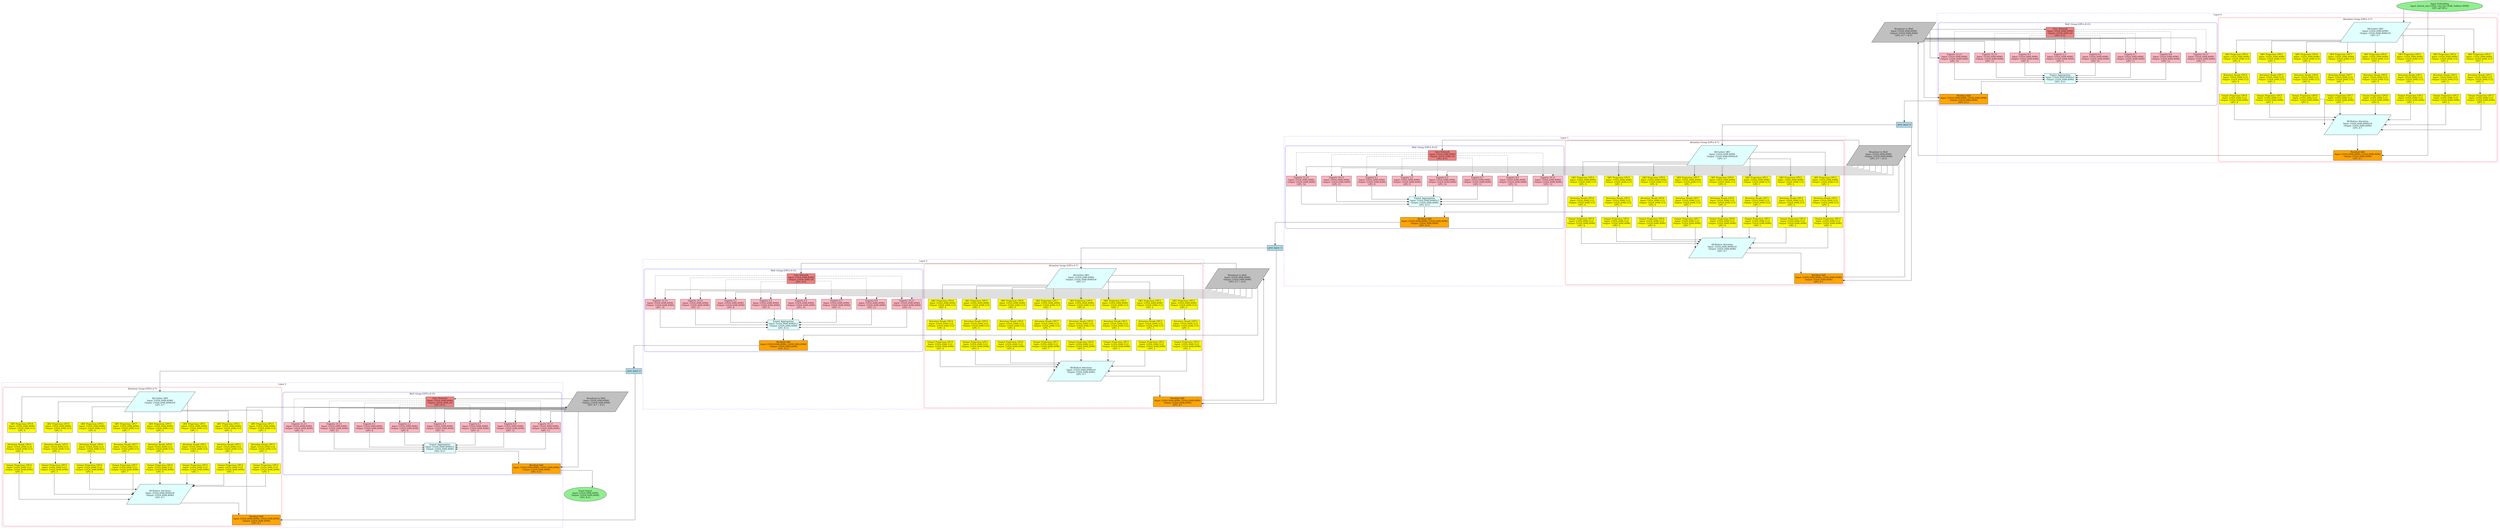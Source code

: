 digraph ma_separation_moe_model {
	graph [bb="0,0,16902,3583",
		nodesep=0.5,
		rankdir=TB,
		ranksep=1.0,
		splines=ortho
	];
	node [fillcolor=lightblue,
		label="\N",
		shape=rectangle,
		style=filled
	];
	subgraph cluster_layer_0 {
		graph [bb="13088,2482,16894,3498",
			color=purple,
			label="Layer 0",
			lheight=0.21,
			lp="14991,3486.5",
			lwidth=0.76,
			style=dashed
		];
		subgraph cluster_attention_0 {
			graph [bb="14995,2490,16886,3467",
				color=red,
				label="Attention Group (GPUs 0-7)",
				lheight=0.21,
				lp="15940,3455.5",
				lwidth=2.75,
				style=rounded
			];
			l0_qkv_all_gather	[fillcolor=lightcyan,
				height=1.8889,
				label="All-Gather QKV
Input: [1024,2048,4096]
Output: [1024,2048,4096]×8
GPU: 0-7",
				pos="16060,3368",
				shape=parallelogram,
				width=6.4509];
			l0_qkv_gpu0	[fillcolor=yellow,
				height=0.94444,
				label="QKV Projection GPU0
Input: [1024,2048,4096]
Output: [1024,2048,512]
GPU: 0",
				pos="16060,3194",
				width=2.6944];
			l0_qkv_all_gather -> l0_qkv_gpu0	[pos="e,16060,3228.1 16060,3299.7 16060,3299.7 16060,3238.1 16060,3238.1"];
			l0_qkv_gpu1	[fillcolor=yellow,
				height=0.94444,
				label="QKV Projection GPU1
Input: [1024,2048,4096]
Output: [1024,2048,512]
GPU: 1",
				pos="16294,3194",
				width=2.6944];
			l0_qkv_all_gather -> l0_qkv_gpu1	[pos="e,16245,3228.1 16245,3367.5 16245,3367.5 16245,3238.1 16245,3238.1"];
			l0_qkv_gpu2	[fillcolor=yellow,
				height=0.94444,
				label="QKV Projection GPU2
Input: [1024,2048,4096]
Output: [1024,2048,512]
GPU: 2",
				pos="16530,3194",
				width=2.6944];
			l0_qkv_all_gather -> l0_qkv_gpu2	[pos="e,16530,3228.3 16229,3345 16364,3345 16530,3345 16530,3345 16530,3345 16530,3238.3 16530,3238.3"];
			l0_qkv_gpu3	[fillcolor=yellow,
				height=0.94444,
				label="QKV Projection GPU3
Input: [1024,2048,4096]
Output: [1024,2048,512]
GPU: 3",
				pos="16765,3194",
				width=2.6944];
			l0_qkv_all_gather -> l0_qkv_gpu3	[pos="e,16729,3228.1 16261,3390 16457,3390 16729,3390 16729,3390 16729,3390 16729,3238.1 16729,3238.1"];
			l0_qkv_gpu4	[fillcolor=yellow,
				height=0.94444,
				label="QKV Projection GPU4
Input: [1024,2048,4096]
Output: [1024,2048,512]
GPU: 4",
				pos="15118,3194",
				width=2.6944];
			l0_qkv_all_gather -> l0_qkv_gpu4	[pos="e,15118,3228 15838,3315 15559,3315 15118,3315 15118,3315 15118,3315 15118,3238 15118,3238"];
			l0_qkv_gpu5	[fillcolor=yellow,
				height=0.94444,
				label="QKV Projection GPU5
Input: [1024,2048,4096]
Output: [1024,2048,512]
GPU: 5",
				pos="15357,3194",
				width=2.6944];
			l0_qkv_all_gather -> l0_qkv_gpu5	[pos="e,15357,3228.2 15834,3309 15628,3309 15357,3309 15357,3309 15357,3309 15357,3238.2 15357,3238.2"];
			l0_qkv_gpu6	[fillcolor=yellow,
				height=0.94444,
				label="QKV Projection GPU6
Input: [1024,2048,4096]
Output: [1024,2048,512]
GPU: 6",
				pos="15594,3194",
				width=2.6944];
			l0_qkv_all_gather -> l0_qkv_gpu6	[pos="e,15594,3228.2 15829,3303 15712,3303 15594,3303 15594,3303 15594,3303 15594,3238.2 15594,3238.2"];
			l0_qkv_gpu7	[fillcolor=yellow,
				height=0.94444,
				label="QKV Projection GPU7
Input: [1024,2048,4096]
Output: [1024,2048,512]
GPU: 7",
				pos="15828,3194",
				width=2.6944];
			l0_qkv_all_gather -> l0_qkv_gpu7	[pos="e,15876,3228.1 15876,3299.7 15876,3299.7 15876,3238.1 15876,3238.1"];
			l0_attn_gpu0	[fillcolor=yellow,
				height=0.94444,
				label="Attention Heads GPU0
Input: [1024,2048,512]
Output: [1024,2048,512]
GPU: 0",
				pos="16060,3054",
				width=2.6944];
			l0_qkv_gpu0 -> l0_attn_gpu0	[pos="e,16060,3088.4 16060,3159.8 16060,3159.8 16060,3098.4 16060,3098.4"];
			l0_out_gpu0	[fillcolor=yellow,
				height=0.94444,
				label="Output Projection GPU0
Input: [1024,2048,512]
Output: [1024,2048,4096]
GPU: 0",
				pos="16060,2914",
				width=2.8194];
			l0_attn_gpu0 -> l0_out_gpu0	[pos="e,16060,2948.4 16060,3019.8 16060,3019.8 16060,2958.4 16060,2958.4"];
			l0_attn_all_reduce	[fillcolor=lightcyan,
				height=1.8889,
				label="All-Reduce Attention
Input: [1024,2048,4096]×8
Output: [1024,2048,4096]
GPU: 0-7",
				pos="15940,2740",
				shape=parallelogram,
				width=6.1053];
			l0_out_gpu0 -> l0_attn_all_reduce	[pos="e,16059,2808.1 16059,2879.6 16059,2879.6 16059,2818.1 16059,2818.1"];
			l0_attn_gpu1	[fillcolor=yellow,
				height=0.94444,
				label="Attention Heads GPU1
Input: [1024,2048,512]
Output: [1024,2048,512]
GPU: 1",
				pos="16296,3054",
				width=2.6944];
			l0_qkv_gpu1 -> l0_attn_gpu1	[pos="e,16295,3088.4 16295,3159.8 16295,3159.8 16295,3098.4 16295,3098.4"];
			l0_out_gpu1	[fillcolor=yellow,
				height=0.94444,
				label="Output Projection GPU1
Input: [1024,2048,512]
Output: [1024,2048,4096]
GPU: 1",
				pos="16299,2914",
				width=2.8194];
			l0_attn_gpu1 -> l0_out_gpu1	[pos="e,16296,2948.4 16296,3019.8 16296,3019.8 16296,2958.4 16296,2958.4"];
			l0_out_gpu1 -> l0_attn_all_reduce	[pos="e,16137,2774 16299,2879.8 16299,2838.3 16299,2774 16299,2774 16299,2774 16147,2774 16147,2774"];
			l0_attn_gpu2	[fillcolor=yellow,
				height=0.94444,
				label="Attention Heads GPU2
Input: [1024,2048,512]
Output: [1024,2048,512]
GPU: 2",
				pos="16533,3054",
				width=2.6944];
			l0_qkv_gpu2 -> l0_attn_gpu2	[pos="e,16532,3088.4 16532,3159.8 16532,3159.8 16532,3098.4 16532,3098.4"];
			l0_out_gpu2	[fillcolor=yellow,
				height=0.94444,
				label="Output Projection GPU2
Input: [1024,2048,512]
Output: [1024,2048,4096]
GPU: 2",
				pos="16538,2914",
				width=2.8194];
			l0_attn_gpu2 -> l0_out_gpu2	[pos="e,16533,2948.4 16533,3019.8 16533,3019.8 16533,2958.4 16533,2958.4"];
			l0_out_gpu2 -> l0_attn_all_reduce	[pos="e,16115,2740 16538,2879.6 16538,2828.9 16538,2740 16538,2740 16538,2740 16125,2740 16125,2740"];
			l0_attn_gpu3	[fillcolor=yellow,
				height=0.94444,
				label="Attention Heads GPU3
Input: [1024,2048,512]
Output: [1024,2048,512]
GPU: 3",
				pos="16769,3054",
				width=2.6944];
			l0_qkv_gpu3 -> l0_attn_gpu3	[pos="e,16767,3088.4 16767,3159.8 16767,3159.8 16767,3098.4 16767,3098.4"];
			l0_out_gpu3	[fillcolor=yellow,
				height=0.94444,
				label="Output Projection GPU3
Input: [1024,2048,512]
Output: [1024,2048,4096]
GPU: 3",
				pos="16777,2914",
				width=2.8194];
			l0_attn_gpu3 -> l0_out_gpu3	[pos="e,16771,2948.4 16771,3019.8 16771,3019.8 16771,2958.4 16771,2958.4"];
			l0_out_gpu3 -> l0_attn_all_reduce	[pos="e,16093,2706 16777,2879.7 16777,2820.6 16777,2706 16777,2706 16777,2706 16103,2706 16103,2706"];
			l0_attn_gpu4	[fillcolor=yellow,
				height=0.94444,
				label="Attention Heads GPU4
Input: [1024,2048,512]
Output: [1024,2048,512]
GPU: 4",
				pos="15111,3054",
				width=2.6944];
			l0_qkv_gpu4 -> l0_attn_gpu4	[pos="e,15114,3088.4 15114,3159.8 15114,3159.8 15114,3098.4 15114,3098.4"];
			l0_out_gpu4	[fillcolor=yellow,
				height=0.94444,
				label="Output Projection GPU4
Input: [1024,2048,512]
Output: [1024,2048,4096]
GPU: 4",
				pos="15104,2914",
				width=2.8194];
			l0_attn_gpu4 -> l0_out_gpu4	[pos="e,15110,2948.4 15110,3019.8 15110,3019.8 15110,2958.4 15110,2958.4"];
			l0_out_gpu4 -> l0_attn_all_reduce	[pos="e,15785,2770 15104,2879.9 15104,2837.3 15104,2770 15104,2770 15104,2770 15775,2770 15775,2770"];
			l0_attn_gpu5	[fillcolor=yellow,
				height=0.94444,
				label="Attention Heads GPU5
Input: [1024,2048,512]
Output: [1024,2048,512]
GPU: 5",
				pos="15356,3054",
				width=2.6944];
			l0_qkv_gpu5 -> l0_attn_gpu5	[pos="e,15356,3088.4 15356,3159.8 15356,3159.8 15356,3098.4 15356,3098.4"];
			l0_out_gpu5	[fillcolor=yellow,
				height=0.94444,
				label="Output Projection GPU5
Input: [1024,2048,512]
Output: [1024,2048,4096]
GPU: 5",
				pos="15343,2914",
				width=2.8194];
			l0_attn_gpu5 -> l0_out_gpu5	[pos="e,15352,2948.4 15352,3019.8 15352,3019.8 15352,2958.4 15352,2958.4"];
			l0_out_gpu5 -> l0_attn_all_reduce	[pos="e,15794,2783 15343,2879.9 15343,2841.1 15343,2783 15343,2783 15343,2783 15784,2783 15784,2783"];
			l0_attn_gpu6	[fillcolor=yellow,
				height=0.94444,
				label="Attention Heads GPU6
Input: [1024,2048,512]
Output: [1024,2048,512]
GPU: 6",
				pos="15591,3054",
				width=2.6944];
			l0_qkv_gpu6 -> l0_attn_gpu6	[pos="e,15592,3088.4 15592,3159.8 15592,3159.8 15592,3098.4 15592,3098.4"];
			l0_out_gpu6	[fillcolor=yellow,
				height=0.94444,
				label="Output Projection GPU6
Input: [1024,2048,512]
Output: [1024,2048,4096]
GPU: 6",
				pos="15582,2914",
				width=2.8194];
			l0_attn_gpu6 -> l0_out_gpu6	[pos="e,15589,2948.4 15589,3019.8 15589,3019.8 15589,2958.4 15589,2958.4"];
			l0_out_gpu6 -> l0_attn_all_reduce	[pos="e,15802,2795 15582,2879.9 15582,2844.7 15582,2795 15582,2795 15582,2795 15792,2795 15792,2795"];
			l0_attn_gpu7	[fillcolor=yellow,
				height=0.94444,
				label="Attention Heads GPU7
Input: [1024,2048,512]
Output: [1024,2048,512]
GPU: 7",
				pos="15823,3054",
				width=2.6944];
			l0_qkv_gpu7 -> l0_attn_gpu7	[pos="e,15826,3088.4 15826,3159.8 15826,3159.8 15826,3098.4 15826,3098.4"];
			l0_out_gpu7	[fillcolor=yellow,
				height=0.94444,
				label="Output Projection GPU7
Input: [1024,2048,512]
Output: [1024,2048,4096]
GPU: 7",
				pos="15821,2914",
				width=2.8194];
			l0_attn_gpu7 -> l0_out_gpu7	[pos="e,15823,2948.4 15823,3019.8 15823,3019.8 15823,2958.4 15823,2958.4"];
			l0_out_gpu7 -> l0_attn_all_reduce	[pos="e,15821,2808.1 15821,2879.6 15821,2879.6 15821,2818.1 15821,2818.1"];
			l0_attn_res	[fillcolor=orange,
				height=0.94444,
				label="Residual Add
Input: [1024,2048,4096], [1024,2048,4096]
Output: [1024,2048,4096]
GPU: 0-7",
				pos="15940,2532",
				width=4.5556];
			l0_attn_all_reduce -> l0_attn_res	[pos="e,15940,2566.1 15940,2671.9 15940,2671.9 15940,2576.1 15940,2576.1"];
		}
		subgraph cluster_moe_0 {
			graph [bb="13096,2872,14987,3433",
				color=blue,
				label="MoE Group (GPUs 8-15)",
				lheight=0.21,
				lp="14042,3421.5",
				lwidth=2.40,
				style=rounded
			];
			l0_moe_gate	[fillcolor=lightcoral,
				height=0.94444,
				label="Gate Network
Input: [1024,2048,4096]
Output: [1024,2048,16]
GPU: 8-15",
				pos="13922,3368",
				width=2.6528];
			l0_exp_gpu8	[fillcolor=lightpink,
				height=0.94444,
				label="Experts 0,1
Input: [1024,2048,4096]
Output: [1024,2048,4096]
GPU: 8",
				pos="13683,3194",
				width=2.8194];
			l0_moe_gate -> l0_exp_gpu8	[pos="e,13717,3228.3 13826,3347 13773,3347 13717,3347 13717,3347 13717,3347 13717,3238.3 13717,3238.3",
				style=dashed];
			l0_exp_gpu9	[fillcolor=lightpink,
				height=0.94444,
				label="Experts 2,3
Input: [1024,2048,4096]
Output: [1024,2048,4096]
GPU: 9",
				pos="13922,3194",
				width=2.8194];
			l0_moe_gate -> l0_exp_gpu9	[pos="e,13954,3228 13954,3333.6 13954,3333.6 13954,3238 13954,3238",
				style=dashed];
			l0_exp_gpu10	[fillcolor=lightpink,
				height=0.94444,
				label="Experts 4,5
Input: [1024,2048,4096]
Output: [1024,2048,4096]
GPU: 10",
				pos="14161,3194",
				width=2.8194];
			l0_moe_gate -> l0_exp_gpu10	[pos="e,14195,3228.3 14018,3347 14096,3347 14195,3347 14195,3347 14195,3347 14195,3238.3 14195,3238.3",
				style=dashed];
			l0_exp_gpu11	[fillcolor=lightpink,
				height=0.94444,
				label="Experts 6,7
Input: [1024,2048,4096]
Output: [1024,2048,4096]
GPU: 11",
				pos="14400,3194",
				width=2.8194];
			l0_moe_gate -> l0_exp_gpu11	[pos="e,14434,3228.2 14018,3361 14166,3361 14434,3361 14434,3361 14434,3361 14434,3238.2 14434,3238.2",
				style=dashed];
			l0_exp_gpu12	[fillcolor=lightpink,
				height=0.94444,
				label="Experts 8,9
Input: [1024,2048,4096]
Output: [1024,2048,4096]
GPU: 12",
				pos="14639,3194",
				width=2.8194];
			l0_moe_gate -> l0_exp_gpu12	[pos="e,14673,3228.3 14018,3374 14220,3374 14673,3374 14673,3374 14673,3374 14673,3238.3 14673,3238.3",
				style=dashed];
			l0_exp_gpu13	[fillcolor=lightpink,
				height=0.94444,
				label="Experts 10,11
Input: [1024,2048,4096]
Output: [1024,2048,4096]
GPU: 13",
				pos="14878,3194",
				width=2.8194];
			l0_moe_gate -> l0_exp_gpu13	[pos="e,14912,3228.2 14018,3388 14266,3388 14912,3388 14912,3388 14912,3388 14912,3238.2 14912,3238.2",
				style=dashed];
			l0_exp_gpu14	[fillcolor=lightpink,
				height=0.94444,
				label="Experts 12,13
Input: [1024,2048,4096]
Output: [1024,2048,4096]
GPU: 14",
				pos="13205,3194",
				width=2.8194];
			l0_moe_gate -> l0_exp_gpu14	[pos="e,13205,3228.3 13826,3374 13631,3374 13205,3374 13205,3374 13205,3374 13205,3238.3 13205,3238.3",
				style=dashed];
			l0_exp_gpu15	[fillcolor=lightpink,
				height=0.94444,
				label="Experts 14,15
Input: [1024,2048,4096]
Output: [1024,2048,4096]
GPU: 15",
				pos="13444,3194",
				width=2.8194];
			l0_moe_gate -> l0_exp_gpu15	[pos="e,13478,3228.2 13826,3361 13696,3361 13478,3361 13478,3361 13478,3361 13478,3238.2 13478,3238.2",
				style=dashed];
			l0_moe_agg	[fillcolor=lightcyan,
				height=0.94444,
				label="Expert Aggregation
Input: [1024,2048,4096]×2
Output: [1024,2048,4096]
GPU: 8-15",
				pos="13922,3054",
				width=2.9444];
			l0_exp_gpu8 -> l0_moe_agg	[pos="e,13816,3074 13683,3159.9 13683,3124.5 13683,3074 13683,3074 13683,3074 13806,3074 13806,3074"];
			l0_exp_gpu9 -> l0_moe_agg	[pos="e,13922,3088.4 13922,3159.8 13922,3159.8 13922,3098.4 13922,3098.4"];
			l0_exp_gpu10 -> l0_moe_agg	[pos="e,14028,3074 14161,3159.9 14161,3124.5 14161,3074 14161,3074 14161,3074 14038,3074 14038,3074"];
			l0_exp_gpu11 -> l0_moe_agg	[pos="e,14028,3060 14400,3159.8 14400,3120.1 14400,3060 14400,3060 14400,3060 14038,3060 14038,3060"];
			l0_exp_gpu12 -> l0_moe_agg	[pos="e,14028,3047 14639,3159.9 14639,3116.5 14639,3047 14639,3047 14639,3047 14038,3047 14038,3047"];
			l0_exp_gpu13 -> l0_moe_agg	[pos="e,14028,3033 14878,3159.9 14878,3112.6 14878,3033 14878,3033 14878,3033 14038,3033 14038,3033"];
			l0_exp_gpu14 -> l0_moe_agg	[pos="e,13816,3047 13205,3159.9 13205,3116.5 13205,3047 13205,3047 13205,3047 13806,3047 13806,3047"];
			l0_exp_gpu15 -> l0_moe_agg	[pos="e,13816,3060 13489,3159.8 13489,3120.1 13489,3060 13489,3060 13489,3060 13806,3060 13806,3060"];
			l0_moe_res	[fillcolor=orange,
				height=0.94444,
				label="Residual Add
Input: [1024,2048,4096], [1024,2048,4096]
Output: [1024,2048,4096]
GPU: 8-15",
				pos="13268,2914",
				width=4.5556];
			l0_moe_agg -> l0_moe_res	[pos="e,13387,2948.1 13816,3033 13660,3033 13387,3033 13387,3033 13387,3033 13387,2958.1 13387,2958.1"];
		}
	}
	subgraph cluster_layer_1 {
		graph [bb="8674,1646,12480,2662",
			color=purple,
			label="Layer 1",
			lheight=0.21,
			lp="10577,2650.5",
			lwidth=0.76,
			style=dashed
		];
		subgraph cluster_attention_1 {
			graph [bb="10581,1654,12472,2631",
				color=red,
				label="Attention Group (GPUs 0-7)",
				lheight=0.21,
				lp="11526,2619.5",
				lwidth=2.75,
				style=rounded
			];
			l1_qkv_all_gather	[fillcolor=lightcyan,
				height=1.8889,
				label="All-Gather QKV
Input: [1024,2048,4096]
Output: [1024,2048,4096]×8
GPU: 0-7",
				pos="11646,2532",
				shape=parallelogram,
				width=6.4509];
			l1_qkv_gpu0	[fillcolor=yellow,
				height=0.94444,
				label="QKV Projection GPU0
Input: [1024,2048,4096]
Output: [1024,2048,512]
GPU: 0",
				pos="11646,2358",
				width=2.6944];
			l1_qkv_all_gather -> l1_qkv_gpu0	[pos="e,11646,2392.1 11646,2463.7 11646,2463.7 11646,2402.1 11646,2402.1"];
			l1_qkv_gpu1	[fillcolor=yellow,
				height=0.94444,
				label="QKV Projection GPU1
Input: [1024,2048,4096]
Output: [1024,2048,512]
GPU: 1",
				pos="11880,2358",
				width=2.6944];
			l1_qkv_all_gather -> l1_qkv_gpu1	[pos="e,11831,2392.1 11831,2531.5 11831,2531.5 11831,2402.1 11831,2402.1"];
			l1_qkv_gpu2	[fillcolor=yellow,
				height=0.94444,
				label="QKV Projection GPU2
Input: [1024,2048,4096]
Output: [1024,2048,512]
GPU: 2",
				pos="12110,2358",
				width=2.6944];
			l1_qkv_all_gather -> l1_qkv_gpu2	[pos="e,12110,2392.3 11815,2509 11947,2509 12110,2509 12110,2509 12110,2509 12110,2402.3 12110,2402.3"];
			l1_qkv_gpu3	[fillcolor=yellow,
				height=0.94444,
				label="QKV Projection GPU3
Input: [1024,2048,4096]
Output: [1024,2048,512]
GPU: 3",
				pos="12345,2358",
				width=2.6944];
			l1_qkv_all_gather -> l1_qkv_gpu3	[pos="e,12345,2392.1 11846,2554 12053,2554 12345,2554 12345,2554 12345,2554 12345,2402.1 12345,2402.1"];
			l1_qkv_gpu4	[fillcolor=yellow,
				height=0.94444,
				label="QKV Projection GPU4
Input: [1024,2048,4096]
Output: [1024,2048,512]
GPU: 4",
				pos="10701,2358",
				width=2.6944];
			l1_qkv_all_gather -> l1_qkv_gpu4	[pos="e,10701,2392.1 11431,2489 11152,2489 10701,2489 10701,2489 10701,2489 10701,2402.1 10701,2402.1"];
			l1_qkv_gpu5	[fillcolor=yellow,
				height=0.94444,
				label="QKV Projection GPU5
Input: [1024,2048,4096]
Output: [1024,2048,512]
GPU: 5",
				pos="10944,2358",
				width=2.6944];
			l1_qkv_all_gather -> l1_qkv_gpu5	[pos="e,10944,2392.3 11425,2481 11220,2481 10944,2481 10944,2481 10944,2481 10944,2402.3 10944,2402.3"];
			l1_qkv_gpu6	[fillcolor=yellow,
				height=0.94444,
				label="QKV Projection GPU6
Input: [1024,2048,4096]
Output: [1024,2048,512]
GPU: 6",
				pos="11181,2358",
				width=2.6944];
			l1_qkv_all_gather -> l1_qkv_gpu6	[pos="e,11181,2392.2 11419,2472 11301,2472 11181,2472 11181,2472 11181,2472 11181,2402.2 11181,2402.2"];
			l1_qkv_gpu7	[fillcolor=yellow,
				height=0.94444,
				label="QKV Projection GPU7
Input: [1024,2048,4096]
Output: [1024,2048,512]
GPU: 7",
				pos="11414,2358",
				width=2.6944];
			l1_qkv_all_gather -> l1_qkv_gpu7	[pos="e,11462,2392.1 11462,2463.7 11462,2463.7 11462,2402.1 11462,2402.1"];
			l1_attn_gpu0	[fillcolor=yellow,
				height=0.94444,
				label="Attention Heads GPU0
Input: [1024,2048,512]
Output: [1024,2048,512]
GPU: 0",
				pos="11646,2218",
				width=2.6944];
			l1_qkv_gpu0 -> l1_attn_gpu0	[pos="e,11646,2252.4 11646,2323.8 11646,2323.8 11646,2262.4 11646,2262.4"];
			l1_out_gpu0	[fillcolor=yellow,
				height=0.94444,
				label="Output Projection GPU0
Input: [1024,2048,512]
Output: [1024,2048,4096]
GPU: 0",
				pos="11646,2078",
				width=2.8194];
			l1_attn_gpu0 -> l1_out_gpu0	[pos="e,11646,2112.4 11646,2183.8 11646,2183.8 11646,2122.4 11646,2122.4"];
			l1_attn_all_reduce	[fillcolor=lightcyan,
				height=1.8889,
				label="All-Reduce Attention
Input: [1024,2048,4096]×8
Output: [1024,2048,4096]
GPU: 0-7",
				pos="11646,1904",
				shape=parallelogram,
				width=6.1053];
			l1_out_gpu0 -> l1_attn_all_reduce	[pos="e,11646,1972.1 11646,2043.6 11646,2043.6 11646,1982.1 11646,1982.1"];
			l1_attn_gpu1	[fillcolor=yellow,
				height=0.94444,
				label="Attention Heads GPU1
Input: [1024,2048,512]
Output: [1024,2048,512]
GPU: 1",
				pos="11882,2218",
				width=2.6944];
			l1_qkv_gpu1 -> l1_attn_gpu1	[pos="e,11881,2252.4 11881,2323.8 11881,2323.8 11881,2262.4 11881,2262.4"];
			l1_out_gpu1	[fillcolor=yellow,
				height=0.94444,
				label="Output Projection GPU1
Input: [1024,2048,512]
Output: [1024,2048,4096]
GPU: 1",
				pos="11885,2078",
				width=2.8194];
			l1_attn_gpu1 -> l1_out_gpu1	[pos="e,11882,2112.4 11882,2183.8 11882,2183.8 11882,2122.4 11882,2122.4"];
			l1_out_gpu1 -> l1_attn_all_reduce	[pos="e,11825,1972.1 11825,2043.6 11825,2043.6 11825,1982.1 11825,1982.1"];
			l1_attn_gpu2	[fillcolor=yellow,
				height=0.94444,
				label="Attention Heads GPU2
Input: [1024,2048,512]
Output: [1024,2048,512]
GPU: 2",
				pos="12115,2218",
				width=2.6944];
			l1_qkv_gpu2 -> l1_attn_gpu2	[pos="e,12112,2252.4 12112,2323.8 12112,2323.8 12112,2262.4 12112,2262.4"];
			l1_out_gpu2	[fillcolor=yellow,
				height=0.94444,
				label="Output Projection GPU2
Input: [1024,2048,512]
Output: [1024,2048,4096]
GPU: 2",
				pos="12124,2078",
				width=2.8194];
			l1_attn_gpu2 -> l1_out_gpu2	[pos="e,12117,2112.4 12117,2183.8 12117,2183.8 12117,2122.4 12117,2122.4"];
			l1_out_gpu2 -> l1_attn_all_reduce	[pos="e,11843,1938 12079,2043.8 12079,2002.3 12079,1938 12079,1938 12079,1938 11853,1938 11853,1938"];
			l1_attn_gpu3	[fillcolor=yellow,
				height=0.94444,
				label="Attention Heads GPU3
Input: [1024,2048,512]
Output: [1024,2048,512]
GPU: 3",
				pos="12347,2218",
				width=2.6944];
			l1_qkv_gpu3 -> l1_attn_gpu3	[pos="e,12346,2252.4 12346,2323.8 12346,2323.8 12346,2262.4 12346,2262.4"];
			l1_out_gpu3	[fillcolor=yellow,
				height=0.94444,
				label="Output Projection GPU3
Input: [1024,2048,512]
Output: [1024,2048,4096]
GPU: 3",
				pos="12363,2078",
				width=2.8194];
			l1_attn_gpu3 -> l1_out_gpu3	[pos="e,12353,2112.4 12353,2183.8 12353,2183.8 12353,2122.4 12353,2122.4"];
			l1_out_gpu3 -> l1_attn_all_reduce	[pos="e,11821,1904 12363,2043.6 12363,1992.9 12363,1904 12363,1904 12363,1904 11831,1904 11831,1904"];
			l1_attn_gpu4	[fillcolor=yellow,
				height=0.94444,
				label="Attention Heads GPU4
Input: [1024,2048,512]
Output: [1024,2048,512]
GPU: 4",
				pos="10695,2218",
				width=2.6944];
			l1_qkv_gpu4 -> l1_attn_gpu4	[pos="e,10698,2252.4 10698,2323.8 10698,2323.8 10698,2262.4 10698,2262.4"];
			l1_out_gpu4	[fillcolor=yellow,
				height=0.94444,
				label="Output Projection GPU4
Input: [1024,2048,512]
Output: [1024,2048,4096]
GPU: 4",
				pos="10690,2078",
				width=2.8194];
			l1_attn_gpu4 -> l1_out_gpu4	[pos="e,10695,2112.4 10695,2183.8 10695,2183.8 10695,2122.4 10695,2122.4"];
			l1_out_gpu4 -> l1_attn_all_reduce	[pos="e,11491,1934 10690,2043.9 10690,2001.3 10690,1934 10690,1934 10690,1934 11481,1934 11481,1934"];
			l1_attn_gpu5	[fillcolor=yellow,
				height=0.94444,
				label="Attention Heads GPU5
Input: [1024,2048,512]
Output: [1024,2048,512]
GPU: 5",
				pos="10939,2218",
				width=2.6944];
			l1_qkv_gpu5 -> l1_attn_gpu5	[pos="e,10942,2252.4 10942,2323.8 10942,2323.8 10942,2262.4 10942,2262.4"];
			l1_out_gpu5	[fillcolor=yellow,
				height=0.94444,
				label="Output Projection GPU5
Input: [1024,2048,512]
Output: [1024,2048,4096]
GPU: 5",
				pos="10929,2078",
				width=2.8194];
			l1_attn_gpu5 -> l1_out_gpu5	[pos="e,10936,2112.4 10936,2183.8 10936,2183.8 10936,2122.4 10936,2122.4"];
			l1_out_gpu5 -> l1_attn_all_reduce	[pos="e,11500,1947 10929,2043.9 10929,2005.1 10929,1947 10929,1947 10929,1947 11490,1947 11490,1947"];
			l1_attn_gpu6	[fillcolor=yellow,
				height=0.94444,
				label="Attention Heads GPU6
Input: [1024,2048,512]
Output: [1024,2048,512]
GPU: 6",
				pos="11173,2218",
				width=2.6944];
			l1_qkv_gpu6 -> l1_attn_gpu6	[pos="e,11177,2252.4 11177,2323.8 11177,2323.8 11177,2262.4 11177,2262.4"];
			l1_out_gpu6	[fillcolor=yellow,
				height=0.94444,
				label="Output Projection GPU6
Input: [1024,2048,512]
Output: [1024,2048,4096]
GPU: 6",
				pos="11168,2078",
				width=2.8194];
			l1_attn_gpu6 -> l1_out_gpu6	[pos="e,11173,2112.4 11173,2183.8 11173,2183.8 11173,2122.4 11173,2122.4"];
			l1_out_gpu6 -> l1_attn_all_reduce	[pos="e,11507,1959 11168,2043.9 11168,2008.7 11168,1959 11168,1959 11168,1959 11497,1959 11497,1959"];
			l1_attn_gpu7	[fillcolor=yellow,
				height=0.94444,
				label="Attention Heads GPU7
Input: [1024,2048,512]
Output: [1024,2048,512]
GPU: 7",
				pos="11411,2218",
				width=2.6944];
			l1_qkv_gpu7 -> l1_attn_gpu7	[pos="e,11412,2252.4 11412,2323.8 11412,2323.8 11412,2262.4 11412,2262.4"];
			l1_out_gpu7	[fillcolor=yellow,
				height=0.94444,
				label="Output Projection GPU7
Input: [1024,2048,512]
Output: [1024,2048,4096]
GPU: 7",
				pos="11407,2078",
				width=2.8194];
			l1_attn_gpu7 -> l1_out_gpu7	[pos="e,11411,2112.4 11411,2183.8 11411,2183.8 11411,2122.4 11411,2122.4"];
			l1_out_gpu7 -> l1_attn_all_reduce	[pos="e,11467,1904.1 11467,2043.6 11467,2043.6 11467,1914.1 11467,1914.1"];
			l1_attn_res	[fillcolor=orange,
				height=0.94444,
				label="Residual Add
Input: [1024,2048,4096], [1024,2048,4096]
Output: [1024,2048,4096]
GPU: 0-7",
				pos="12300,1696",
				width=4.5556];
			l1_attn_all_reduce -> l1_attn_res	[pos="e,12181,1730.4 11799,1870 11957,1870 12181,1870 12181,1870 12181,1870 12181,1740.4 12181,1740.4"];
		}
		subgraph cluster_moe_1 {
			graph [bb="8682,2036,10573,2597",
				color=blue,
				label="MoE Group (GPUs 8-15)",
				lheight=0.21,
				lp="9627.5,2585.5",
				lwidth=2.40,
				style=rounded
			];
			l1_moe_gate	[fillcolor=lightcoral,
				height=0.94444,
				label="Gate Network
Input: [1024,2048,4096]
Output: [1024,2048,16]
GPU: 8-15",
				pos="9747,2532",
				width=2.6528];
			l1_exp_gpu8	[fillcolor=lightpink,
				height=0.94444,
				label="Experts 0,1
Input: [1024,2048,4096]
Output: [1024,2048,4096]
GPU: 8",
				pos="9269,2358",
				width=2.8194];
			l1_moe_gate -> l1_exp_gpu8	[pos="e,9235.2,2392.2 9651.3,2525 9503.2,2525 9235.2,2525 9235.2,2525 9235.2,2525 9235.2,2402.2 9235.2,2402.2",
				style=dashed];
			l1_exp_gpu9	[fillcolor=lightpink,
				height=0.94444,
				label="Experts 2,3
Input: [1024,2048,4096]
Output: [1024,2048,4096]
GPU: 9",
				pos="9508,2358",
				width=2.8194];
			l1_moe_gate -> l1_exp_gpu9	[pos="e,9474.2,2392.3 9651.2,2511 9572.6,2511 9474.2,2511 9474.2,2511 9474.2,2511 9474.2,2402.3 9474.2,2402.3",
				style=dashed];
			l1_exp_gpu10	[fillcolor=lightpink,
				height=0.94444,
				label="Experts 4,5
Input: [1024,2048,4096]
Output: [1024,2048,4096]
GPU: 10",
				pos="9747,2358",
				width=2.8194];
			l1_moe_gate -> l1_exp_gpu10	[pos="e,9715.2,2392 9715.2,2497.6 9715.2,2497.6 9715.2,2402 9715.2,2402",
				style=dashed];
			l1_exp_gpu11	[fillcolor=lightpink,
				height=0.94444,
				label="Experts 6,7
Input: [1024,2048,4096]
Output: [1024,2048,4096]
GPU: 11",
				pos="9986,2358",
				width=2.8194];
			l1_moe_gate -> l1_exp_gpu11	[pos="e,9952.2,2392.1 9842.7,2515 9896.2,2515 9952.2,2515 9952.2,2515 9952.2,2515 9952.2,2402.1 9952.2,2402.1",
				style=dashed];
			l1_exp_gpu12	[fillcolor=lightpink,
				height=0.94444,
				label="Experts 8,9
Input: [1024,2048,4096]
Output: [1024,2048,4096]
GPU: 12",
				pos="10225,2358",
				width=2.8194];
			l1_moe_gate -> l1_exp_gpu12	[pos="e,10191,2392.4 9842.6,2532 9973.1,2532 10191,2532 10191,2532 10191,2532 10191,2402.4 10191,2402.4",
				style=dashed];
			l1_exp_gpu13	[fillcolor=lightpink,
				height=0.94444,
				label="Experts 10,11
Input: [1024,2048,4096]
Output: [1024,2048,4096]
GPU: 13",
				pos="10464,2358",
				width=2.8194];
			l1_moe_gate -> l1_exp_gpu13	[pos="e,10430,2392.1 9842.7,2549 10031,2549 10430,2549 10430,2549 10430,2549 10430,2402.1 10430,2402.1",
				style=dashed];
			l1_exp_gpu14	[fillcolor=lightpink,
				height=0.94444,
				label="Experts 12,13
Input: [1024,2048,4096]
Output: [1024,2048,4096]
GPU: 14",
				pos="8791,2358",
				width=2.8194];
			l1_moe_gate -> l1_exp_gpu14	[pos="e,8757.2,2392.2 9651.2,2552 9402.8,2552 8757.2,2552 8757.2,2552 8757.2,2552 8757.2,2402.2 8757.2,2402.2",
				style=dashed];
			l1_exp_gpu15	[fillcolor=lightpink,
				height=0.94444,
				label="Experts 14,15
Input: [1024,2048,4096]
Output: [1024,2048,4096]
GPU: 15",
				pos="9030,2358",
				width=2.8194];
			l1_moe_gate -> l1_exp_gpu15	[pos="e,8996.2,2392.3 9651.1,2538 9448.7,2538 8996.2,2538 8996.2,2538 8996.2,2538 8996.2,2402.3 8996.2,2402.3",
				style=dashed];
			l1_moe_agg	[fillcolor=lightcyan,
				height=0.94444,
				label="Expert Aggregation
Input: [1024,2048,4096]×2
Output: [1024,2048,4096]
GPU: 8-15",
				pos="9627,2218",
				width=2.9444];
			l1_exp_gpu8 -> l1_moe_agg	[pos="e,9520.6,2235 9269,2323.7 9269,2287.3 9269,2235 9269,2235 9269,2235 9510.6,2235 9510.6,2235"];
			l1_exp_gpu9 -> l1_moe_agg	[pos="e,9565.2,2252.4 9565.2,2323.8 9565.2,2323.8 9565.2,2262.4 9565.2,2262.4"];
			l1_exp_gpu10 -> l1_moe_agg	[pos="e,9689.2,2252.4 9689.2,2323.8 9689.2,2323.8 9689.2,2262.4 9689.2,2262.4"];
			l1_exp_gpu11 -> l1_moe_agg	[pos="e,9733.3,2235 9986,2323.7 9986,2287.3 9986,2235 9986,2235 9986,2235 9743.3,2235 9743.3,2235"];
			l1_exp_gpu12 -> l1_moe_agg	[pos="e,9733.2,2218 10225,2323.8 10225,2282.3 10225,2218 10225,2218 10225,2218 9743.2,2218 9743.2,2218"];
			l1_exp_gpu13 -> l1_moe_agg	[pos="e,9733,2201 10464,2323.9 10464,2277.8 10464,2201 10464,2201 10464,2201 9743,2201 9743,2201"];
			l1_exp_gpu14 -> l1_moe_agg	[pos="e,9520.7,2201 8791,2323.9 8791,2277.8 8791,2201 8791,2201 8791,2201 9510.7,2201 9510.7,2201"];
			l1_exp_gpu15 -> l1_moe_agg	[pos="e,9521,2218 9030,2323.8 9030,2282.3 9030,2218 9030,2218 9030,2218 9511,2218 9511,2218"];
			l1_moe_res	[fillcolor=orange,
				height=0.94444,
				label="Residual Add
Input: [1024,2048,4096], [1024,2048,4096]
Output: [1024,2048,4096]
GPU: 8-15",
				pos="9627,2078",
				width=4.5556];
			l1_moe_agg -> l1_moe_res	[pos="e,9627,2112.4 9627,2183.8 9627,2183.8 9627,2122.4 9627,2122.4"];
		}
	}
	subgraph cluster_layer_2 {
		graph [bb="4341,810,8147,1826",
			color=purple,
			label="Layer 2",
			lheight=0.21,
			lp="6244,1814.5",
			lwidth=0.76,
			style=dashed
		];
		subgraph cluster_attention_2 {
			graph [bb="6248,818,8139,1795",
				color=red,
				label="Attention Group (GPUs 0-7)",
				lheight=0.21,
				lp="7193.5,1783.5",
				lwidth=2.75,
				style=rounded
			];
			l2_qkv_all_gather	[fillcolor=lightcyan,
				height=1.8889,
				label="All-Gather QKV
Input: [1024,2048,4096]
Output: [1024,2048,4096]×8
GPU: 0-7",
				pos="7313,1696",
				shape=parallelogram,
				width=6.4509];
			l2_qkv_gpu0	[fillcolor=yellow,
				height=0.94444,
				label="QKV Projection GPU0
Input: [1024,2048,4096]
Output: [1024,2048,512]
GPU: 0",
				pos="7313,1522",
				width=2.6944];
			l2_qkv_all_gather -> l2_qkv_gpu0	[pos="e,7313,1556.1 7313,1627.7 7313,1627.7 7313,1566.1 7313,1566.1"];
			l2_qkv_gpu1	[fillcolor=yellow,
				height=0.94444,
				label="QKV Projection GPU1
Input: [1024,2048,4096]
Output: [1024,2048,512]
GPU: 1",
				pos="7543,1522",
				width=2.6944];
			l2_qkv_all_gather -> l2_qkv_gpu1	[pos="e,7495.6,1556.4 7495.6,1692.7 7495.6,1692.7 7495.6,1566.4 7495.6,1566.4"];
			l2_qkv_gpu2	[fillcolor=yellow,
				height=0.94444,
				label="QKV Projection GPU2
Input: [1024,2048,4096]
Output: [1024,2048,512]
GPU: 2",
				pos="7779,1522",
				width=2.6944];
			l2_qkv_all_gather -> l2_qkv_gpu2	[pos="e,7779,1556.3 7481.9,1673 7615.3,1673 7779,1673 7779,1673 7779,1673 7779,1566.3 7779,1566.3"];
			l2_qkv_gpu3	[fillcolor=yellow,
				height=0.94444,
				label="QKV Projection GPU3
Input: [1024,2048,4096]
Output: [1024,2048,512]
GPU: 3",
				pos="8009,1522",
				width=2.6944];
			l2_qkv_all_gather -> l2_qkv_gpu3	[pos="e,8009,1556.1 7513.4,1718 7719,1718 8009,1718 8009,1718 8009,1718 8009,1566.1 8009,1566.1"];
			l2_qkv_gpu4	[fillcolor=yellow,
				height=0.94444,
				label="QKV Projection GPU4
Input: [1024,2048,4096]
Output: [1024,2048,512]
GPU: 4",
				pos="6373,1522",
				width=2.6944];
			l2_qkv_all_gather -> l2_qkv_gpu4	[pos="e,6373,1556.1 7097.9,1653 6820.5,1653 6373,1653 6373,1653 6373,1653 6373,1566.1 6373,1566.1"];
			l2_qkv_gpu5	[fillcolor=yellow,
				height=0.94444,
				label="QKV Projection GPU5
Input: [1024,2048,4096]
Output: [1024,2048,512]
GPU: 5",
				pos="6603,1522",
				width=2.6944];
			l2_qkv_all_gather -> l2_qkv_gpu5	[pos="e,6603,1556.3 7092.2,1645 6883.8,1645 6603,1645 6603,1645 6603,1645 6603,1566.3 6603,1566.3"];
			l2_qkv_gpu6	[fillcolor=yellow,
				height=0.94444,
				label="QKV Projection GPU6
Input: [1024,2048,4096]
Output: [1024,2048,512]
GPU: 6",
				pos="6846,1522",
				width=2.6944];
			l2_qkv_all_gather -> l2_qkv_gpu6	[pos="e,6846,1556.2 7086,1636 6967.1,1636 6846,1636 6846,1636 6846,1636 6846,1566.2 6846,1566.2"];
			l2_qkv_gpu7	[fillcolor=yellow,
				height=0.94444,
				label="QKV Projection GPU7
Input: [1024,2048,4096]
Output: [1024,2048,512]
GPU: 7",
				pos="7083,1522",
				width=2.6944];
			l2_qkv_all_gather -> l2_qkv_gpu7	[pos="e,7130.4,1556.1 7130.4,1627.7 7130.4,1627.7 7130.4,1566.1 7130.4,1566.1"];
			l2_attn_gpu0	[fillcolor=yellow,
				height=0.94444,
				label="Attention Heads GPU0
Input: [1024,2048,512]
Output: [1024,2048,512]
GPU: 0",
				pos="7313,1382",
				width=2.6944];
			l2_qkv_gpu0 -> l2_attn_gpu0	[pos="e,7313,1416.4 7313,1487.8 7313,1487.8 7313,1426.4 7313,1426.4"];
			l2_out_gpu0	[fillcolor=yellow,
				height=0.94444,
				label="Output Projection GPU0
Input: [1024,2048,512]
Output: [1024,2048,4096]
GPU: 0",
				pos="7313,1242",
				width=2.8194];
			l2_attn_gpu0 -> l2_out_gpu0	[pos="e,7313,1276.4 7313,1347.8 7313,1347.8 7313,1286.4 7313,1286.4"];
			l2_attn_all_reduce	[fillcolor=lightcyan,
				height=1.8889,
				label="All-Reduce Attention
Input: [1024,2048,4096]×8
Output: [1024,2048,4096]
GPU: 0-7",
				pos="7313,1068",
				shape=parallelogram,
				width=6.1053];
			l2_out_gpu0 -> l2_attn_all_reduce	[pos="e,7313,1136.1 7313,1207.6 7313,1207.6 7313,1146.1 7313,1146.1"];
			l2_attn_gpu1	[fillcolor=yellow,
				height=0.94444,
				label="Attention Heads GPU1
Input: [1024,2048,512]
Output: [1024,2048,512]
GPU: 1",
				pos="7547,1382",
				width=2.6944];
			l2_qkv_gpu1 -> l2_attn_gpu1	[pos="e,7545,1416.4 7545,1487.8 7545,1487.8 7545,1426.4 7545,1426.4"];
			l2_out_gpu1	[fillcolor=yellow,
				height=0.94444,
				label="Output Projection GPU1
Input: [1024,2048,512]
Output: [1024,2048,4096]
GPU: 1",
				pos="7552,1242",
				width=2.8194];
			l2_attn_gpu1 -> l2_out_gpu1	[pos="e,7547.2,1276.4 7547.2,1347.8 7547.2,1347.8 7547.2,1286.4 7547.2,1286.4"];
			l2_out_gpu1 -> l2_attn_all_reduce	[pos="e,7491.6,1136.1 7491.6,1207.6 7491.6,1207.6 7491.6,1146.1 7491.6,1146.1"];
			l2_attn_gpu2	[fillcolor=yellow,
				height=0.94444,
				label="Attention Heads GPU2
Input: [1024,2048,512]
Output: [1024,2048,512]
GPU: 2",
				pos="7784,1382",
				width=2.6944];
			l2_qkv_gpu2 -> l2_attn_gpu2	[pos="e,7781.5,1416.4 7781.5,1487.8 7781.5,1487.8 7781.5,1426.4 7781.5,1426.4"];
			l2_out_gpu2	[fillcolor=yellow,
				height=0.94444,
				label="Output Projection GPU2
Input: [1024,2048,512]
Output: [1024,2048,4096]
GPU: 2",
				pos="7791,1242",
				width=2.8194];
			l2_attn_gpu2 -> l2_out_gpu2	[pos="e,7785.2,1276.4 7785.2,1347.8 7785.2,1347.8 7785.2,1286.4 7785.2,1286.4"];
			l2_out_gpu2 -> l2_attn_all_reduce	[pos="e,7510.3,1102 7746.2,1207.8 7746.2,1166.3 7746.2,1102 7746.2,1102 7746.2,1102 7520.3,1102 7520.3,1102"];
			l2_attn_gpu3	[fillcolor=yellow,
				height=0.94444,
				label="Attention Heads GPU3
Input: [1024,2048,512]
Output: [1024,2048,512]
GPU: 3",
				pos="8022,1382",
				width=2.6944];
			l2_qkv_gpu3 -> l2_attn_gpu3	[pos="e,8015.5,1416.4 8015.5,1487.8 8015.5,1487.8 8015.5,1426.4 8015.5,1426.4"];
			l2_out_gpu3	[fillcolor=yellow,
				height=0.94444,
				label="Output Projection GPU3
Input: [1024,2048,512]
Output: [1024,2048,4096]
GPU: 3",
				pos="8030,1242",
				width=2.8194];
			l2_attn_gpu3 -> l2_out_gpu3	[pos="e,8023.8,1276.4 8023.8,1347.8 8023.8,1347.8 8023.8,1286.4 8023.8,1286.4"];
			l2_out_gpu3 -> l2_attn_all_reduce	[pos="e,7487.9,1068 8029.8,1207.6 8029.8,1156.9 8029.8,1068 8029.8,1068 8029.8,1068 7497.9,1068 7497.9,1068"];
			l2_attn_gpu4	[fillcolor=yellow,
				height=0.94444,
				label="Attention Heads GPU4
Input: [1024,2048,512]
Output: [1024,2048,512]
GPU: 4",
				pos="6364,1382",
				width=2.6944];
			l2_qkv_gpu4 -> l2_attn_gpu4	[pos="e,6368.5,1416.4 6368.5,1487.8 6368.5,1487.8 6368.5,1426.4 6368.5,1426.4"];
			l2_out_gpu4	[fillcolor=yellow,
				height=0.94444,
				label="Output Projection GPU4
Input: [1024,2048,512]
Output: [1024,2048,4096]
GPU: 4",
				pos="6357,1242",
				width=2.8194];
			l2_attn_gpu4 -> l2_out_gpu4	[pos="e,6362.8,1276.4 6362.8,1347.8 6362.8,1347.8 6362.8,1286.4 6362.8,1286.4"];
			l2_out_gpu4 -> l2_attn_all_reduce	[pos="e,7158.1,1098 6357,1207.9 6357,1165.3 6357,1098 6357,1098 6357,1098 7148.1,1098 7148.1,1098"];
			l2_attn_gpu5	[fillcolor=yellow,
				height=0.94444,
				label="Attention Heads GPU5
Input: [1024,2048,512]
Output: [1024,2048,512]
GPU: 5",
				pos="6600,1382",
				width=2.6944];
			l2_qkv_gpu5 -> l2_attn_gpu5	[pos="e,6601.5,1416.4 6601.5,1487.8 6601.5,1487.8 6601.5,1426.4 6601.5,1426.4"];
			l2_out_gpu5	[fillcolor=yellow,
				height=0.94444,
				label="Output Projection GPU5
Input: [1024,2048,512]
Output: [1024,2048,4096]
GPU: 5",
				pos="6596,1242",
				width=2.8194];
			l2_attn_gpu5 -> l2_out_gpu5	[pos="e,6600,1276.4 6600,1347.8 6600,1347.8 6600,1286.4 6600,1286.4"];
			l2_out_gpu5 -> l2_attn_all_reduce	[pos="e,7166.6,1111 6596,1207.9 6596,1169.1 6596,1111 6596,1111 6596,1111 7156.6,1111 7156.6,1111"];
			l2_attn_gpu6	[fillcolor=yellow,
				height=0.94444,
				label="Attention Heads GPU6
Input: [1024,2048,512]
Output: [1024,2048,512]
GPU: 6",
				pos="6841,1382",
				width=2.6944];
			l2_qkv_gpu6 -> l2_attn_gpu6	[pos="e,6843.5,1416.4 6843.5,1487.8 6843.5,1487.8 6843.5,1426.4 6843.5,1426.4"];
			l2_out_gpu6	[fillcolor=yellow,
				height=0.94444,
				label="Output Projection GPU6
Input: [1024,2048,512]
Output: [1024,2048,4096]
GPU: 6",
				pos="6835,1242",
				width=2.8194];
			l2_attn_gpu6 -> l2_out_gpu6	[pos="e,6840.2,1276.4 6840.2,1347.8 6840.2,1347.8 6840.2,1286.4 6840.2,1286.4"];
			l2_out_gpu6 -> l2_attn_all_reduce	[pos="e,7174.4,1123 6835,1207.9 6835,1172.7 6835,1123 6835,1123 6835,1123 7164.4,1123 7164.4,1123"];
			l2_attn_gpu7	[fillcolor=yellow,
				height=0.94444,
				label="Attention Heads GPU7
Input: [1024,2048,512]
Output: [1024,2048,512]
GPU: 7",
				pos="7080,1382",
				width=2.6944];
			l2_qkv_gpu7 -> l2_attn_gpu7	[pos="e,7081.5,1416.4 7081.5,1487.8 7081.5,1487.8 7081.5,1426.4 7081.5,1426.4"];
			l2_out_gpu7	[fillcolor=yellow,
				height=0.94444,
				label="Output Projection GPU7
Input: [1024,2048,512]
Output: [1024,2048,4096]
GPU: 7",
				pos="7074,1242",
				width=2.8194];
			l2_attn_gpu7 -> l2_out_gpu7	[pos="e,7079.2,1276.4 7079.2,1347.8 7079.2,1347.8 7079.2,1286.4 7079.2,1286.4"];
			l2_out_gpu7 -> l2_attn_all_reduce	[pos="e,7134.4,1068.1 7134.4,1207.6 7134.4,1207.6 7134.4,1078.1 7134.4,1078.1"];
			l2_attn_res	[fillcolor=orange,
				height=0.94444,
				label="Residual Add
Input: [1024,2048,4096], [1024,2048,4096]
Output: [1024,2048,4096]
GPU: 0-7",
				pos="7967,860",
				width=4.5556];
			l2_attn_all_reduce -> l2_attn_res	[pos="e,7847.8,894.38 7465.5,1034 7623.6,1034 7847.8,1034 7847.8,1034 7847.8,1034 7847.8,904.38 7847.8,904.38"];
		}
		subgraph cluster_moe_2 {
			graph [bb="4349,1200,6240,1761",
				color=blue,
				label="MoE Group (GPUs 8-15)",
				lheight=0.21,
				lp="5294.5,1749.5",
				lwidth=2.40,
				style=rounded
			];
			l2_moe_gate	[fillcolor=lightcoral,
				height=0.94444,
				label="Gate Network
Input: [1024,2048,4096]
Output: [1024,2048,16]
GPU: 8-15",
				pos="5414,1696",
				width=2.6528];
			l2_exp_gpu8	[fillcolor=lightpink,
				height=0.94444,
				label="Experts 0,1
Input: [1024,2048,4096]
Output: [1024,2048,4096]
GPU: 8",
				pos="4936,1522",
				width=2.8194];
			l2_moe_gate -> l2_exp_gpu8	[pos="e,4902.2,1556.2 5318.3,1689 5170.2,1689 4902.2,1689 4902.2,1689 4902.2,1689 4902.2,1566.2 4902.2,1566.2",
				style=dashed];
			l2_exp_gpu9	[fillcolor=lightpink,
				height=0.94444,
				label="Experts 2,3
Input: [1024,2048,4096]
Output: [1024,2048,4096]
GPU: 9",
				pos="5175,1522",
				width=2.8194];
			l2_moe_gate -> l2_exp_gpu9	[pos="e,5141.2,1556.3 5318.2,1675 5239.6,1675 5141.2,1675 5141.2,1675 5141.2,1675 5141.2,1566.3 5141.2,1566.3",
				style=dashed];
			l2_exp_gpu10	[fillcolor=lightpink,
				height=0.94444,
				label="Experts 4,5
Input: [1024,2048,4096]
Output: [1024,2048,4096]
GPU: 10",
				pos="5414,1522",
				width=2.8194];
			l2_moe_gate -> l2_exp_gpu10	[pos="e,5382.2,1556 5382.2,1661.6 5382.2,1661.6 5382.2,1566 5382.2,1566",
				style=dashed];
			l2_exp_gpu11	[fillcolor=lightpink,
				height=0.94444,
				label="Experts 6,7
Input: [1024,2048,4096]
Output: [1024,2048,4096]
GPU: 11",
				pos="5653,1522",
				width=2.8194];
			l2_moe_gate -> l2_exp_gpu11	[pos="e,5619.2,1556.1 5509.7,1679 5563.2,1679 5619.2,1679 5619.2,1679 5619.2,1679 5619.2,1566.1 5619.2,1566.1",
				style=dashed];
			l2_exp_gpu12	[fillcolor=lightpink,
				height=0.94444,
				label="Experts 8,9
Input: [1024,2048,4096]
Output: [1024,2048,4096]
GPU: 12",
				pos="5892,1522",
				width=2.8194];
			l2_moe_gate -> l2_exp_gpu12	[pos="e,5858.2,1556.4 5509.6,1696 5640.1,1696 5858.2,1696 5858.2,1696 5858.2,1696 5858.2,1566.4 5858.2,1566.4",
				style=dashed];
			l2_exp_gpu13	[fillcolor=lightpink,
				height=0.94444,
				label="Experts 10,11
Input: [1024,2048,4096]
Output: [1024,2048,4096]
GPU: 13",
				pos="6131,1522",
				width=2.8194];
			l2_moe_gate -> l2_exp_gpu13	[pos="e,6097.2,1556.1 5509.7,1713 5697.7,1713 6097.2,1713 6097.2,1713 6097.2,1713 6097.2,1566.1 6097.2,1566.1",
				style=dashed];
			l2_exp_gpu14	[fillcolor=lightpink,
				height=0.94444,
				label="Experts 12,13
Input: [1024,2048,4096]
Output: [1024,2048,4096]
GPU: 14",
				pos="4458,1522",
				width=2.8194];
			l2_moe_gate -> l2_exp_gpu14	[pos="e,4424.2,1556.2 5318.2,1716 5069.8,1716 4424.2,1716 4424.2,1716 4424.2,1716 4424.2,1566.2 4424.2,1566.2",
				style=dashed];
			l2_exp_gpu15	[fillcolor=lightpink,
				height=0.94444,
				label="Experts 14,15
Input: [1024,2048,4096]
Output: [1024,2048,4096]
GPU: 15",
				pos="4697,1522",
				width=2.8194];
			l2_moe_gate -> l2_exp_gpu15	[pos="e,4663.2,1556.3 5318.1,1702 5115.7,1702 4663.2,1702 4663.2,1702 4663.2,1702 4663.2,1566.3 4663.2,1566.3",
				style=dashed];
			l2_moe_agg	[fillcolor=lightcyan,
				height=0.94444,
				label="Expert Aggregation
Input: [1024,2048,4096]×2
Output: [1024,2048,4096]
GPU: 8-15",
				pos="5294,1382",
				width=2.9444];
			l2_exp_gpu8 -> l2_moe_agg	[pos="e,5187.6,1399 4936,1487.7 4936,1451.3 4936,1399 4936,1399 4936,1399 5177.6,1399 5177.6,1399"];
			l2_exp_gpu9 -> l2_moe_agg	[pos="e,5232.2,1416.4 5232.2,1487.8 5232.2,1487.8 5232.2,1426.4 5232.2,1426.4"];
			l2_exp_gpu10 -> l2_moe_agg	[pos="e,5356.2,1416.4 5356.2,1487.8 5356.2,1487.8 5356.2,1426.4 5356.2,1426.4"];
			l2_exp_gpu11 -> l2_moe_agg	[pos="e,5400.3,1399 5653,1487.7 5653,1451.3 5653,1399 5653,1399 5653,1399 5410.3,1399 5410.3,1399"];
			l2_exp_gpu12 -> l2_moe_agg	[pos="e,5400.2,1382 5892,1487.8 5892,1446.3 5892,1382 5892,1382 5892,1382 5410.2,1382 5410.2,1382"];
			l2_exp_gpu13 -> l2_moe_agg	[pos="e,5400,1365 6131,1487.9 6131,1441.8 6131,1365 6131,1365 6131,1365 5410,1365 5410,1365"];
			l2_exp_gpu14 -> l2_moe_agg	[pos="e,5187.7,1365 4458,1487.9 4458,1441.8 4458,1365 4458,1365 4458,1365 5177.7,1365 5177.7,1365"];
			l2_exp_gpu15 -> l2_moe_agg	[pos="e,5188,1382 4697,1487.8 4697,1446.3 4697,1382 4697,1382 4697,1382 5178,1382 5178,1382"];
			l2_moe_res	[fillcolor=orange,
				height=0.94444,
				label="Residual Add
Input: [1024,2048,4096], [1024,2048,4096]
Output: [1024,2048,4096]
GPU: 8-15",
				pos="5294,1242",
				width=4.5556];
			l2_moe_agg -> l2_moe_res	[pos="e,5294,1276.4 5294,1347.8 5294,1347.8 5294,1286.4 5294,1286.4"];
		}
	}
	subgraph cluster_layer_3 {
		graph [bb="8,8,3814,990",
			color=purple,
			label="Layer 3",
			lheight=0.21,
			lp="1911,978.5",
			lwidth=0.76,
			style=dashed
		];
		subgraph cluster_attention_3 {
			graph [bb="16,16,1907,959",
				color=red,
				label="Attention Group (GPUs 0-7)",
				lheight=0.21,
				lp="961.5,947.5",
				lwidth=2.75,
				style=rounded
			];
			l3_qkv_all_gather	[fillcolor=lightcyan,
				height=1.8889,
				label="All-Gather QKV
Input: [1024,2048,4096]
Output: [1024,2048,4096]×8
GPU: 0-7",
				pos="1081,860",
				shape=parallelogram,
				width=6.4509];
			l3_qkv_gpu0	[fillcolor=yellow,
				height=0.94444,
				label="QKV Projection GPU0
Input: [1024,2048,4096]
Output: [1024,2048,512]
GPU: 0",
				pos="1081,686",
				width=2.6944];
			l3_qkv_all_gather -> l3_qkv_gpu0	[pos="e,1081,720.11 1081,791.73 1081,791.73 1081,730.11 1081,730.11"];
			l3_qkv_gpu1	[fillcolor=yellow,
				height=0.94444,
				label="QKV Projection GPU1
Input: [1024,2048,4096]
Output: [1024,2048,512]
GPU: 1",
				pos="1313,686",
				width=2.6944];
			l3_qkv_all_gather -> l3_qkv_gpu1	[pos="e,1264.6,720.09 1264.6,858.05 1264.6,858.05 1264.6,730.09 1264.6,730.09"];
			l3_qkv_gpu2	[fillcolor=yellow,
				height=0.94444,
				label="QKV Projection GPU2
Input: [1024,2048,4096]
Output: [1024,2048,512]
GPU: 2",
				pos="1544,686",
				width=2.6944];
			l3_qkv_all_gather -> l3_qkv_gpu2	[pos="e,1544,720.21 1222.1,797 1358.3,797 1544,797 1544,797 1544,797 1544,730.21 1544,730.21"];
			l3_qkv_gpu3	[fillcolor=yellow,
				height=0.94444,
				label="QKV Projection GPU3
Input: [1024,2048,4096]
Output: [1024,2048,512]
GPU: 3",
				pos="1775,686",
				width=2.6944];
			l3_qkv_all_gather -> l3_qkv_gpu3	[pos="e,1775,720.16 1226.1,803 1429.5,803 1775,803 1775,803 1775,803 1775,730.16 1775,730.16"];
			l3_qkv_gpu4	[fillcolor=yellow,
				height=0.94444,
				label="QKV Projection GPU4
Input: [1024,2048,4096]
Output: [1024,2048,512]
GPU: 4",
				pos="144,686",
				width=2.6944];
			l3_qkv_all_gather -> l3_qkv_gpu4	[pos="e,144,720.35 919.66,894 651.68,894 144,894 144,894 144,894 144,730.35 144,730.35"];
			l3_qkv_gpu5	[fillcolor=yellow,
				height=0.94444,
				label="QKV Projection GPU5
Input: [1024,2048,4096]
Output: [1024,2048,512]
GPU: 5",
				pos="391,686",
				width=2.6944];
			l3_qkv_all_gather -> l3_qkv_gpu5	[pos="e,391,720.38 896.09,860 691.71,860 391,860 391,860 391,860 391,730.38 391,730.38"];
			l3_qkv_gpu6	[fillcolor=yellow,
				height=0.94444,
				label="QKV Projection GPU6
Input: [1024,2048,4096]
Output: [1024,2048,512]
GPU: 6",
				pos="621,686",
				width=2.6944];
			l3_qkv_all_gather -> l3_qkv_gpu6	[pos="e,621,720.25 872.2,826 750.59,826 621,826 621,826 621,826 621,730.25 621,730.25"];
			l3_qkv_gpu7	[fillcolor=yellow,
				height=0.94444,
				label="QKV Projection GPU7
Input: [1024,2048,4096]
Output: [1024,2048,512]
GPU: 7",
				pos="851,686",
				width=2.6944];
			l3_qkv_all_gather -> l3_qkv_gpu7	[pos="e,898.38,720.11 898.38,791.73 898.38,791.73 898.38,730.11 898.38,730.11"];
			l3_attn_gpu0	[fillcolor=yellow,
				height=0.94444,
				label="Attention Heads GPU0
Input: [1024,2048,512]
Output: [1024,2048,512]
GPU: 0",
				pos="1081,546",
				width=2.6944];
			l3_qkv_gpu0 -> l3_attn_gpu0	[pos="e,1081,580.38 1081,651.75 1081,651.75 1081,590.38 1081,590.38"];
			l3_out_gpu0	[fillcolor=yellow,
				height=0.94444,
				label="Output Projection GPU0
Input: [1024,2048,512]
Output: [1024,2048,4096]
GPU: 0",
				pos="1081,406",
				width=2.8194];
			l3_attn_gpu0 -> l3_out_gpu0	[pos="e,1081,440.38 1081,511.75 1081,511.75 1081,450.38 1081,450.38"];
			l3_attn_all_reduce	[fillcolor=lightcyan,
				height=1.8889,
				label="All-Reduce Attention
Input: [1024,2048,4096]×8
Output: [1024,2048,4096]
GPU: 0-7",
				pos="1081,232",
				shape=parallelogram,
				width=6.1053];
			l3_out_gpu0 -> l3_attn_all_reduce	[pos="e,1081,300.14 1081,371.62 1081,371.62 1081,310.14 1081,310.14"];
			l3_attn_gpu1	[fillcolor=yellow,
				height=0.94444,
				label="Attention Heads GPU1
Input: [1024,2048,512]
Output: [1024,2048,512]
GPU: 1",
				pos="1315,546",
				width=2.6944];
			l3_qkv_gpu1 -> l3_attn_gpu1	[pos="e,1314,580.38 1314,651.75 1314,651.75 1314,590.38 1314,590.38"];
			l3_out_gpu1	[fillcolor=yellow,
				height=0.94444,
				label="Output Projection GPU1
Input: [1024,2048,512]
Output: [1024,2048,4096]
GPU: 1",
				pos="1320,406",
				width=2.8194];
			l3_attn_gpu1 -> l3_out_gpu1	[pos="e,1315.2,440.38 1315.2,511.75 1315.2,511.75 1315.2,450.38 1315.2,450.38"];
			l3_out_gpu1 -> l3_attn_all_reduce	[pos="e,1259.6,300.14 1259.6,371.62 1259.6,371.62 1259.6,310.14 1259.6,310.14"];
			l3_attn_gpu2	[fillcolor=yellow,
				height=0.94444,
				label="Attention Heads GPU2
Input: [1024,2048,512]
Output: [1024,2048,512]
GPU: 2",
				pos="1548,546",
				width=2.6944];
			l3_qkv_gpu2 -> l3_attn_gpu2	[pos="e,1546,580.38 1546,651.75 1546,651.75 1546,590.38 1546,590.38"];
			l3_out_gpu2	[fillcolor=yellow,
				height=0.94444,
				label="Output Projection GPU2
Input: [1024,2048,512]
Output: [1024,2048,4096]
GPU: 2",
				pos="1559,406",
				width=2.8194];
			l3_attn_gpu2 -> l3_out_gpu2	[pos="e,1551.2,440.38 1551.2,511.75 1551.2,511.75 1551.2,450.38 1551.2,450.38"];
			l3_out_gpu2 -> l3_attn_all_reduce	[pos="e,1296,293 1514.2,371.79 1514.2,338.53 1514.2,293 1514.2,293 1514.2,293 1306,293 1306,293"];
			l3_attn_gpu3	[fillcolor=yellow,
				height=0.94444,
				label="Attention Heads GPU3
Input: [1024,2048,512]
Output: [1024,2048,512]
GPU: 3",
				pos="1779,546",
				width=2.6944];
			l3_qkv_gpu3 -> l3_attn_gpu3	[pos="e,1777,580.38 1777,651.75 1777,651.75 1777,590.38 1777,590.38"];
			l3_out_gpu3	[fillcolor=yellow,
				height=0.94444,
				label="Output Projection GPU3
Input: [1024,2048,512]
Output: [1024,2048,4096]
GPU: 3",
				pos="1798,406",
				width=2.8194];
			l3_attn_gpu3 -> l3_out_gpu3	[pos="e,1786.2,440.38 1786.2,511.75 1786.2,511.75 1786.2,450.38 1786.2,450.38"];
			l3_out_gpu3 -> l3_attn_all_reduce	[pos="e,1291.7,286 1797.8,371.93 1797.8,336.46 1797.8,286 1797.8,286 1797.8,286 1301.7,286 1301.7,286"];
			l3_attn_gpu4	[fillcolor=yellow,
				height=0.94444,
				label="Attention Heads GPU4
Input: [1024,2048,512]
Output: [1024,2048,512]
GPU: 4",
				pos="128,546",
				width=2.6944];
			l3_qkv_gpu4 -> l3_attn_gpu4	[pos="e,136,580.38 136,651.75 136,651.75 136,590.38 136,590.38"];
			l3_out_gpu4	[fillcolor=yellow,
				height=0.94444,
				label="Output Projection GPU4
Input: [1024,2048,512]
Output: [1024,2048,4096]
GPU: 4",
				pos="125,406",
				width=2.8194];
			l3_attn_gpu4 -> l3_out_gpu4	[pos="e,128,440.38 128,511.75 128,511.75 128,450.38 128,450.38"];
			l3_out_gpu4 -> l3_attn_all_reduce	[pos="e,883.79,198 125,371.65 125,312.58 125,198 125,198 125,198 873.79,198 873.79,198"];
			l3_attn_gpu5	[fillcolor=yellow,
				height=0.94444,
				label="Attention Heads GPU5
Input: [1024,2048,512]
Output: [1024,2048,512]
GPU: 5",
				pos="376,546",
				width=2.6944];
			l3_qkv_gpu5 -> l3_attn_gpu5	[pos="e,383.5,580.38 383.5,651.75 383.5,651.75 383.5,590.38 383.5,590.38"];
			l3_out_gpu5	[fillcolor=yellow,
				height=0.94444,
				label="Output Projection GPU5
Input: [1024,2048,512]
Output: [1024,2048,4096]
GPU: 5",
				pos="364,406",
				width=2.8194];
			l3_attn_gpu5 -> l3_out_gpu5	[pos="e,372.25,440.38 372.25,511.75 372.25,511.75 372.25,450.38 372.25,450.38"];
			l3_out_gpu5 -> l3_attn_all_reduce	[pos="e,906.06,232 364,371.62 364,320.91 364,232 364,232 364,232 896.06,232 896.06,232"];
			l3_attn_gpu6	[fillcolor=yellow,
				height=0.94444,
				label="Attention Heads GPU6
Input: [1024,2048,512]
Output: [1024,2048,512]
GPU: 6",
				pos="615,546",
				width=2.6944];
			l3_qkv_gpu6 -> l3_attn_gpu6	[pos="e,618,580.38 618,651.75 618,651.75 618,590.38 618,590.38"];
			l3_out_gpu6	[fillcolor=yellow,
				height=0.94444,
				label="Output Projection GPU6
Input: [1024,2048,512]
Output: [1024,2048,4096]
GPU: 6",
				pos="603,406",
				width=2.8194];
			l3_attn_gpu6 -> l3_out_gpu6	[pos="e,611.25,440.38 611.25,511.75 611.25,511.75 611.25,450.38 611.25,450.38"];
			l3_out_gpu6 -> l3_attn_all_reduce	[pos="e,928.77,266 603,371.75 603,330.31 603,266 603,266 603,266 918.77,266 918.77,266"];
			l3_attn_gpu7	[fillcolor=yellow,
				height=0.94444,
				label="Attention Heads GPU7
Input: [1024,2048,512]
Output: [1024,2048,512]
GPU: 7",
				pos="849,546",
				width=2.6944];
			l3_qkv_gpu7 -> l3_attn_gpu7	[pos="e,850,580.38 850,651.75 850,651.75 850,590.38 850,590.38"];
			l3_out_gpu7	[fillcolor=yellow,
				height=0.94444,
				label="Output Projection GPU7
Input: [1024,2048,512]
Output: [1024,2048,4096]
GPU: 7",
				pos="842,406",
				width=2.8194];
			l3_attn_gpu7 -> l3_out_gpu7	[pos="e,847.75,440.38 847.75,511.75 847.75,511.75 847.75,450.38 847.75,450.38"];
			l3_out_gpu7 -> l3_attn_all_reduce	[pos="e,902.35,232.06 902.35,371.62 902.35,371.62 902.35,242.06 902.35,242.06"];
			l3_attn_res	[fillcolor=orange,
				height=0.94444,
				label="Residual Add
Input: [1024,2048,4096], [1024,2048,4096]
Output: [1024,2048,4096]
GPU: 0-7",
				pos="1735,58",
				width=4.5556];
			l3_attn_all_reduce -> l3_attn_res	[pos="e,1615.8,92.192 1217,173 1375.4,173 1615.8,173 1615.8,173 1615.8,173 1615.8,102.19 1615.8,102.19"];
		}
		subgraph cluster_moe_3 {
			graph [bb="1915,364,3806,925",
				color=blue,
				label="MoE Group (GPUs 8-15)",
				lheight=0.21,
				lp="2860.5,913.5",
				lwidth=2.40,
				style=rounded
			];
			l3_moe_gate	[fillcolor=lightcoral,
				height=0.94444,
				label="Gate Network
Input: [1024,2048,4096]
Output: [1024,2048,16]
GPU: 8-15",
				pos="2980,860",
				width=2.6528];
			l3_exp_gpu8	[fillcolor=lightpink,
				height=0.94444,
				label="Experts 0,1
Input: [1024,2048,4096]
Output: [1024,2048,4096]
GPU: 8",
				pos="2502,686",
				width=2.8194];
			l3_moe_gate -> l3_exp_gpu8	[pos="e,2468.2,720.2 2884.3,853 2736.2,853 2468.2,853 2468.2,853 2468.2,853 2468.2,730.2 2468.2,730.2",
				style=dashed];
			l3_exp_gpu9	[fillcolor=lightpink,
				height=0.94444,
				label="Experts 2,3
Input: [1024,2048,4096]
Output: [1024,2048,4096]
GPU: 9",
				pos="2741,686",
				width=2.8194];
			l3_moe_gate -> l3_exp_gpu9	[pos="e,2707.2,720.34 2884.2,839 2805.6,839 2707.2,839 2707.2,839 2707.2,839 2707.2,730.34 2707.2,730.34",
				style=dashed];
			l3_exp_gpu10	[fillcolor=lightpink,
				height=0.94444,
				label="Experts 4,5
Input: [1024,2048,4096]
Output: [1024,2048,4096]
GPU: 10",
				pos="2980,686",
				width=2.8194];
			l3_moe_gate -> l3_exp_gpu10	[pos="e,2948.2,720.01 2948.2,825.62 2948.2,825.62 2948.2,730.01 2948.2,730.01",
				style=dashed];
			l3_exp_gpu11	[fillcolor=lightpink,
				height=0.94444,
				label="Experts 6,7
Input: [1024,2048,4096]
Output: [1024,2048,4096]
GPU: 11",
				pos="3219,686",
				width=2.8194];
			l3_moe_gate -> l3_exp_gpu11	[pos="e,3185.2,720.34 3075.7,839 3129.2,839 3185.2,839 3185.2,839 3185.2,839 3185.2,730.34 3185.2,730.34",
				style=dashed];
			l3_exp_gpu12	[fillcolor=lightpink,
				height=0.94444,
				label="Experts 8,9
Input: [1024,2048,4096]
Output: [1024,2048,4096]
GPU: 12",
				pos="3458,686",
				width=2.8194];
			l3_moe_gate -> l3_exp_gpu12	[pos="e,3424.2,720.2 3075.6,853 3206.1,853 3424.2,853 3424.2,853 3424.2,853 3424.2,730.2 3424.2,730.2",
				style=dashed];
			l3_exp_gpu13	[fillcolor=lightpink,
				height=0.94444,
				label="Experts 10,11
Input: [1024,2048,4096]
Output: [1024,2048,4096]
GPU: 13",
				pos="3697,686",
				width=2.8194];
			l3_moe_gate -> l3_exp_gpu13	[pos="e,3663.2,720.28 3075.7,866 3263.7,866 3663.2,866 3663.2,866 3663.2,866 3663.2,730.28 3663.2,730.28",
				style=dashed];
			l3_exp_gpu14	[fillcolor=lightpink,
				height=0.94444,
				label="Experts 12,13
Input: [1024,2048,4096]
Output: [1024,2048,4096]
GPU: 14",
				pos="2024,686",
				width=2.8194];
			l3_moe_gate -> l3_exp_gpu14	[pos="e,1990.2,720.24 2884.2,880 2635.8,880 1990.2,880 1990.2,880 1990.2,880 1990.2,730.24 1990.2,730.24",
				style=dashed];
			l3_exp_gpu15	[fillcolor=lightpink,
				height=0.94444,
				label="Experts 14,15
Input: [1024,2048,4096]
Output: [1024,2048,4096]
GPU: 15",
				pos="2263,686",
				width=2.8194];
			l3_moe_gate -> l3_exp_gpu15	[pos="e,2229.2,720.28 2884.1,866 2681.7,866 2229.2,866 2229.2,866 2229.2,866 2229.2,730.28 2229.2,730.28",
				style=dashed];
			l3_moe_agg	[fillcolor=lightcyan,
				height=0.94444,
				label="Expert Aggregation
Input: [1024,2048,4096]×2
Output: [1024,2048,4096]
GPU: 8-15",
				pos="2980,546",
				width=2.9444];
			l3_exp_gpu8 -> l3_moe_agg	[pos="e,2873.9,552 2502,651.84 2502,612.14 2502,552 2502,552 2502,552 2863.9,552 2863.9,552"];
			l3_exp_gpu9 -> l3_moe_agg	[pos="e,2873.8,566 2741,651.93 2741,616.46 2741,566 2741,566 2741,566 2863.8,566 2863.8,566"];
			l3_exp_gpu10 -> l3_moe_agg	[pos="e,2980,580.38 2980,651.75 2980,651.75 2980,590.38 2980,590.38"];
			l3_exp_gpu11 -> l3_moe_agg	[pos="e,3086.2,566 3219,651.93 3219,616.46 3219,566 3219,566 3219,566 3096.2,566 3096.2,566"];
			l3_exp_gpu12 -> l3_moe_agg	[pos="e,3086.3,552 3413.2,651.84 3413.2,612.14 3413.2,552 3413.2,552 3413.2,552 3096.3,552 3096.3,552"];
			l3_exp_gpu13 -> l3_moe_agg	[pos="e,3086.1,539 3696.8,651.91 3696.8,608.48 3696.8,539 3696.8,539 3696.8,539 3096.1,539 3096.1,539"];
			l3_exp_gpu14 -> l3_moe_agg	[pos="e,2873.6,525 2024,651.86 2024,604.6 2024,525 2024,525 2024,525 2863.6,525 2863.6,525"];
			l3_exp_gpu15 -> l3_moe_agg	[pos="e,2873.8,539 2263,651.91 2263,608.48 2263,539 2263,539 2263,539 2863.8,539 2863.8,539"];
			l3_moe_res	[fillcolor=orange,
				height=0.94444,
				label="Residual Add
Input: [1024,2048,4096], [1024,2048,4096]
Output: [1024,2048,4096]
GPU: 8-15",
				pos="3634,406",
				width=4.5556];
			l3_moe_agg -> l3_moe_res	[pos="e,3514.8,440.1 3086.3,525 3242.2,525 3514.8,525 3514.8,525 3514.8,525 3514.8,450.1 3514.8,450.1"];
		}
	}
	input	[fillcolor=lightgreen,
		height=1.041,
		label="Input Embedding
Input: [batch_size=1024, seq_len=2048, hidden=4096]
GPU: all GPUs",
		pos="16497,3545.5",
		shape=ellipse,
		width=8.1121];
	input -> l0_qkv_all_gather	[pos="e,16249,3436.1 16249,3525.5 16249,3525.5 16249,3446.1 16249,3446.1"];
	input -> l0_attn_res	[pos="e,16104,2532 16417,3509.4 16417,3328.9 16417,2532 16417,2532 16417,2532 16114,2532 16114,2532"];
	l0_attn_to_moe	[fillcolor=gray,
		height=1.8889,
		label="Broadcast to MoE
Input: [1024,2048,4096]
Output: [1024,2048,4096]
GPU: 0-7 → 8-15",
		pos="12870,3368",
		shape=parallelogram,
		width=5.8461];
	l0_attn_to_moe -> l0_moe_gate	[pos="e,13826,3388 13050,3388 13050,3388 13816,3388 13816,3388"];
	l0_attn_to_moe -> l0_exp_gpu8	[pos="e,13649,3228.1 13002,3312 13224,3312 13649,3312 13649,3312 13649,3312 13649,3238.1 13649,3238.1"];
	l0_attn_to_moe -> l0_exp_gpu9	[pos="e,13890,3228.2 13006,3318 13283,3318 13890,3318 13890,3318 13890,3318 13890,3238.2 13890,3238.2"];
	l0_attn_to_moe -> l0_exp_gpu10	[pos="e,14127,3228 13008,3321 13334,3321 14127,3321 14127,3321 14127,3321 14127,3238 14127,3238"];
	l0_attn_to_moe -> l0_exp_gpu11	[pos="e,14366,3228.2 13010,3324 13381,3324 14366,3324 14366,3324 14366,3324 14366,3238.2 14366,3238.2"];
	l0_attn_to_moe -> l0_exp_gpu12	[pos="e,14605,3228.3 13012,3327 13426,3327 14605,3327 14605,3327 14605,3327 14605,3238.3 14605,3238.3"];
	l0_attn_to_moe -> l0_exp_gpu13	[pos="e,14844,3228.3 13014,3330 13468,3330 14844,3330 14844,3330 14844,3330 14844,3238.3 14844,3238.3"];
	l0_attn_to_moe -> l0_exp_gpu14	[pos="e,13103,3194 13040,3367.9 13040,3362.6 13040,3194 13040,3194 13040,3194 13093,3194 13093,3194"];
	l0_attn_to_moe -> l0_exp_gpu15	[pos="e,13410,3228.2 12998,3306 13158,3306 13410,3306 13410,3306 13410,3306 13410,3238.2 13410,3238.2"];
	l0_attn_to_moe -> l0_moe_res	[pos="e,13104,2925 12999,3307.8 12999,3186.7 12999,2925 12999,2925 12999,2925 13094,2925 13094,2925"];
	l0_attn_res -> l0_attn_to_moe	[pos="e,12959,3299.9 15776,2532 15151,2532 12959,2532 12959,2532 12959,2532 12959,3289.9 12959,3289.9"];
	prev_layer_0	[height=0.5,
		pos="12865,2740",
		width=1.4861];
	l0_moe_res -> prev_layer_0	[pos="e,12865,2758.3 13104,2902 12992,2902 12865,2902 12865,2902 12865,2902 12865,2768.3 12865,2768.3"];
	l1_attn_to_moe	[fillcolor=gray,
		height=1.8889,
		label="Broadcast to MoE
Input: [1024,2048,4096]
Output: [1024,2048,4096]
GPU: 0-7 → 8-15",
		pos="12698,2532",
		shape=parallelogram,
		width=5.8461];
	l1_attn_to_moe -> l1_moe_gate	[pos="e,9747,2566.1 12574,2599.9 12574,2619.7 12574,2636 12574,2636 12574,2636 9747,2636 9747,2636 9747,2636 9747,2576.1 9747,2576.1"];
	l1_attn_to_moe -> l1_exp_gpu8	[pos="e,9302.8,2392.3 12602,2463.7 12602,2450.1 12602,2440 12602,2440 12602,2440 9302.8,2440 9302.8,2440 9302.8,2440 9302.8,2402.3 9302.8,\
2402.3"];
	l1_attn_to_moe -> l1_exp_gpu9	[pos="e,9541.8,2392.4 12641,2463.9 12641,2446.2 12641,2432 12641,2432 12641,2432 9541.8,2432 9541.8,2432 9541.8,2432 9541.8,2402.4 9541.8,\
2402.4"];
	l1_attn_to_moe -> l1_exp_gpu10	[pos="e,9778.8,2392.2 12679,2463.9 12679,2442.3 12679,2424 12679,2424 12679,2424 9778.8,2424 9778.8,2424 9778.8,2424 9778.8,2402.2 9778.8,\
2402.2"];
	l1_attn_to_moe -> l1_exp_gpu11	[pos="e,10020,2392.1 12717,2463.9 12717,2438.6 12717,2416 12717,2416 12717,2416 10020,2416 10020,2416 10020,2416 10020,2402.1 10020,2402.1"];
	l1_attn_to_moe -> l1_exp_gpu12	[pos="e,10259,2392.2 12755,2463.8 12755,2435 12755,2408 12755,2408 12755,2408 10259,2408 10259,2408 10259,2408 10259,2402.2 10259,2402.2"];
	l1_attn_to_moe -> l1_exp_gpu13	[pos="e,10498,2392.3 12794,2463.7 12794,2431.5 12794,2400 12794,2400 12794,2400 10498,2400 10498,2400 10498,2400 10498,2399.2 10498,2399.2"];
	l1_attn_to_moe -> l1_exp_gpu14	[pos="e,8824.8,2392 12526,2463.8 12526,2459 12526,2456 12526,2456 12526,2456 8824.8,2456 8824.8,2456 8824.8,2456 8824.8,2402 8824.8,2402"];
	l1_attn_to_moe -> l1_exp_gpu15	[pos="e,9063.8,2392 12564,2463.8 12564,2454.5 12564,2448 12564,2448 12564,2448 9063.8,2448 9063.8,2448 9063.8,2448 9063.8,2402 9063.8,\
2402"];
	l1_attn_to_moe -> l1_moe_res	[pos="e,9762,2112.2 12832,2479 12832,2373.7 12832,2148 12832,2148 12832,2148 9762,2148 9762,2148 9762,2148 9762,2122.2 9762,2122.2"];
	l1_attn_res -> l1_attn_to_moe	[pos="e,12870,2531.8 12464,1707 12633,1707 12870,1707 12870,1707 12870,1707 12870,2521.8 12870,2521.8"];
	prev_layer_1	[height=0.5,
		pos="8613,1904",
		width=1.4861];
	l1_moe_res -> prev_layer_1	[pos="e,8613,1922.3 9463,2078 9176,2078 8613,2078 8613,2078 8613,2078 8613,1932.3 8613,1932.3"];
	l2_attn_to_moe	[fillcolor=gray,
		height=1.8889,
		label="Broadcast to MoE
Input: [1024,2048,4096]
Output: [1024,2048,4096]
GPU: 0-7 → 8-15",
		pos="8365,1696",
		shape=parallelogram,
		width=5.8461];
	l2_attn_to_moe -> l2_moe_gate	[pos="e,5414,1730.1 8357,1764.2 8357,1783.8 8357,1800 8357,1800 8357,1800 5414,1800 5414,1800 5414,1800 5414,1740.1 5414,1740.1"];
	l2_attn_to_moe -> l2_exp_gpu8	[pos="e,4969.8,1556.3 8269.3,1627.7 8269.3,1614.1 8269.3,1604 8269.3,1604 8269.3,1604 4969.8,1604 4969.8,1604 4969.8,1604 4969.8,1566.3 \
4969.8,1566.3"];
	l2_attn_to_moe -> l2_exp_gpu9	[pos="e,5208.8,1556.4 8307.6,1627.9 8307.6,1610.2 8307.6,1596 8307.6,1596 8307.6,1596 5208.8,1596 5208.8,1596 5208.8,1596 5208.8,1566.4 \
5208.8,1566.4"];
	l2_attn_to_moe -> l2_exp_gpu10	[pos="e,5445.8,1556.2 8345.9,1627.9 8345.9,1606.3 8345.9,1588 8345.9,1588 8345.9,1588 5445.8,1588 5445.8,1588 5445.8,1588 5445.8,1566.2 \
5445.8,1566.2"];
	l2_attn_to_moe -> l2_exp_gpu11	[pos="e,5686.8,1556.1 8384.1,1627.9 8384.1,1602.6 8384.1,1580 8384.1,1580 8384.1,1580 5686.8,1580 5686.8,1580 5686.8,1580 5686.8,1566.1 \
5686.8,1566.1"];
	l2_attn_to_moe -> l2_exp_gpu12	[pos="e,5925.8,1556.2 8422.4,1627.8 8422.4,1599 8422.4,1572 8422.4,1572 8422.4,1572 5925.8,1572 5925.8,1572 5925.8,1572 5925.8,1566.2 \
5925.8,1566.2"];
	l2_attn_to_moe -> l2_exp_gpu13	[pos="e,6164.8,1556.3 8460.7,1627.7 8460.7,1595.5 8460.7,1564 8460.7,1564 8460.7,1564 6164.8,1564 6164.8,1564 6164.8,1564 6164.8,1563.2 \
6164.8,1563.2"];
	l2_attn_to_moe -> l2_exp_gpu14	[pos="e,4491.8,1556 8192.8,1627.8 8192.8,1623 8192.8,1620 8192.8,1620 8192.8,1620 4491.8,1620 4491.8,1620 4491.8,1620 4491.8,1566 4491.8,\
1566"];
	l2_attn_to_moe -> l2_exp_gpu15	[pos="e,4730.8,1556 8231.1,1627.8 8231.1,1618.5 8231.1,1612 8231.1,1612 8231.1,1612 4730.8,1612 4730.8,1612 4730.8,1612 4730.8,1566 4730.8,\
1566"];
	l2_attn_to_moe -> l2_moe_res	[pos="e,5429,1276.2 8498.9,1643 8498.9,1537.7 8498.9,1312 8498.9,1312 8498.9,1312 5429,1312 5429,1312 5429,1312 5429,1286.2 5429,1286.2"];
	l2_attn_res -> l2_attn_to_moe	[pos="e,8537.2,1695.8 8131.2,871 8299.6,871 8537.2,871 8537.2,871 8537.2,871 8537.2,1685.8 8537.2,1685.8"];
	prev_layer_2	[height=0.5,
		pos="4280,1068",
		width=1.4861];
	l2_moe_res -> prev_layer_2	[pos="e,4280,1086.3 5130,1242 4843,1242 4280,1242 4280,1242 4280,1242 4280,1096.3 4280,1096.3"];
	l3_attn_to_moe	[fillcolor=gray,
		height=1.8889,
		label="Broadcast to MoE
Input: [1024,2048,4096]
Output: [1024,2048,4096]
GPU: 0-7 → 8-15",
		pos="4032,860",
		shape=parallelogram,
		width=5.8461];
	l3_attn_to_moe -> l3_moe_gate	[pos="e,3075.8,880 3877.1,880 3877.1,880 3085.8,880 3085.8,880"];
	l3_attn_to_moe -> l3_exp_gpu8	[pos="e,2535.8,720.3 3835.2,814 3429.2,814 2535.8,814 2535.8,814 2535.8,814 2535.8,730.3 2535.8,730.3"];
	l3_attn_to_moe -> l3_exp_gpu9	[pos="e,2774.8,720.16 3833.5,811 3479.2,811 2774.8,811 2774.8,811 2774.8,811 2774.8,730.16 2774.8,730.16"];
	l3_attn_to_moe -> l3_exp_gpu10	[pos="e,3011.8,720.26 3832.3,809 3535.3,809 3011.8,809 3011.8,809 3011.8,809 3011.8,730.26 3011.8,730.26"];
	l3_attn_to_moe -> l3_exp_gpu11	[pos="e,3252.8,720.07 3830.3,806 3599.5,806 3252.8,806 3252.8,806 3252.8,806 3252.8,730.07 3252.8,730.07"];
	l3_attn_to_moe -> l3_exp_gpu12	[pos="e,3491.8,720.2 3826.6,800 3673.9,800 3491.8,800 3491.8,800 3491.8,800 3491.8,730.2 3491.8,730.2"];
	l3_attn_to_moe -> l3_exp_gpu13	[pos="e,3730.8,720.17 3822.8,794 3771.4,794 3730.8,794 3730.8,794 3730.8,794 3730.8,730.17 3730.8,730.17"];
	l3_attn_to_moe -> l3_exp_gpu14	[pos="e,2057.8,720.16 3839.1,820 3342.4,820 2057.8,820 2057.8,820 2057.8,820 2057.8,730.16 2057.8,730.16"];
	l3_attn_to_moe -> l3_exp_gpu15	[pos="e,2296.8,720.08 3837.2,817 3383.9,817 2296.8,817 2296.8,817 2296.8,817 2296.8,730.08 2296.8,730.08"];
	l3_attn_to_moe -> l3_moe_res	[pos="e,3798.1,417 3918.2,791.75 3918.2,667.49 3918.2,417 3918.2,417 3918.2,417 3808.1,417 3808.1,417"];
	l3_attn_res -> l3_attn_to_moe	[pos="e,3841.1,823 1669.2,92.357 1669.2,241.21 1669.2,823 1669.2,823 1669.2,823 3831.1,823 3831.1,823"];
	output	[fillcolor=lightgreen,
		height=1.3356,
		label="Final Output
Input: [1024,2048,4096]
Output: [1024,2048,4096]
GPU: 8-15",
		pos="3966,232",
		shape=ellipse,
		width=3.9873];
	l3_moe_res -> output	[pos="e,4013.8,277.56 3798.1,394 3900.9,394 4013.8,394 4013.8,394 4013.8,394 4013.8,287.56 4013.8,287.56"];
	prev_layer_0 -> l1_qkv_all_gather	[pos="e,11646,2600.1 12811,2740 12576,2740 11646,2740 11646,2740 11646,2740 11646,2610.1 11646,2610.1"];
	prev_layer_0 -> l1_attn_res	[pos="e,12464,1684 12913,2721.7 12913,2581.4 12913,1684 12913,1684 12913,1684 12474,1684 12474,1684"];
	prev_layer_1 -> l2_qkv_all_gather	[pos="e,7313,1764.1 8559.2,1904 8313.9,1904 7313,1904 7313,1904 7313,1904 7313,1774.1 7313,1774.1"];
	prev_layer_1 -> l2_attn_res	[pos="e,8131.2,848 8621,1885.7 8621,1745.4 8621,848 8621,848 8621,848 8141.2,848 8141.2,848"];
	prev_layer_2 -> l3_qkv_all_gather	[pos="e,1081,928.11 4226.5,1068 3808.3,1068 1081,1068 1081,1068 1081,1068 1081,938.11 1081,938.11"];
	prev_layer_2 -> l3_attn_res	[pos="e,1899.1,58 4288,1049.6 4288,912.72 4288,58 4288,58 4288,58 1909.1,58 1909.1,58"];
}
